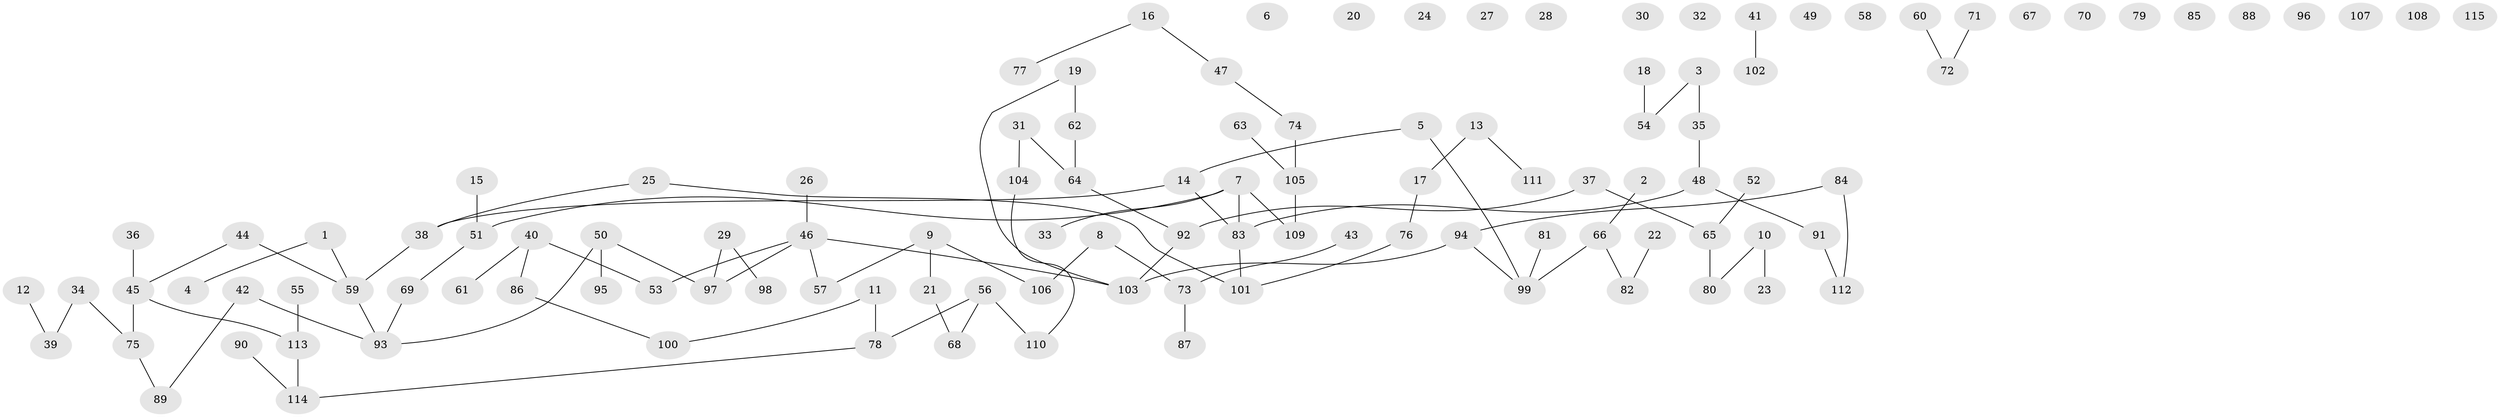 // coarse degree distribution, {3: 0.1206896551724138, 2: 0.22413793103448276, 5: 0.017241379310344827, 0: 0.3275862068965517, 6: 0.017241379310344827, 1: 0.22413793103448276, 4: 0.05172413793103448, 7: 0.017241379310344827}
// Generated by graph-tools (version 1.1) at 2025/16/03/04/25 18:16:29]
// undirected, 115 vertices, 103 edges
graph export_dot {
graph [start="1"]
  node [color=gray90,style=filled];
  1;
  2;
  3;
  4;
  5;
  6;
  7;
  8;
  9;
  10;
  11;
  12;
  13;
  14;
  15;
  16;
  17;
  18;
  19;
  20;
  21;
  22;
  23;
  24;
  25;
  26;
  27;
  28;
  29;
  30;
  31;
  32;
  33;
  34;
  35;
  36;
  37;
  38;
  39;
  40;
  41;
  42;
  43;
  44;
  45;
  46;
  47;
  48;
  49;
  50;
  51;
  52;
  53;
  54;
  55;
  56;
  57;
  58;
  59;
  60;
  61;
  62;
  63;
  64;
  65;
  66;
  67;
  68;
  69;
  70;
  71;
  72;
  73;
  74;
  75;
  76;
  77;
  78;
  79;
  80;
  81;
  82;
  83;
  84;
  85;
  86;
  87;
  88;
  89;
  90;
  91;
  92;
  93;
  94;
  95;
  96;
  97;
  98;
  99;
  100;
  101;
  102;
  103;
  104;
  105;
  106;
  107;
  108;
  109;
  110;
  111;
  112;
  113;
  114;
  115;
  1 -- 4;
  1 -- 59;
  2 -- 66;
  3 -- 35;
  3 -- 54;
  5 -- 14;
  5 -- 99;
  7 -- 33;
  7 -- 51;
  7 -- 83;
  7 -- 109;
  8 -- 73;
  8 -- 106;
  9 -- 21;
  9 -- 57;
  9 -- 106;
  10 -- 23;
  10 -- 80;
  11 -- 78;
  11 -- 100;
  12 -- 39;
  13 -- 17;
  13 -- 111;
  14 -- 38;
  14 -- 83;
  15 -- 51;
  16 -- 47;
  16 -- 77;
  17 -- 76;
  18 -- 54;
  19 -- 62;
  19 -- 103;
  21 -- 68;
  22 -- 82;
  25 -- 38;
  25 -- 101;
  26 -- 46;
  29 -- 97;
  29 -- 98;
  31 -- 64;
  31 -- 104;
  34 -- 39;
  34 -- 75;
  35 -- 48;
  36 -- 45;
  37 -- 65;
  37 -- 92;
  38 -- 59;
  40 -- 53;
  40 -- 61;
  40 -- 86;
  41 -- 102;
  42 -- 89;
  42 -- 93;
  43 -- 73;
  44 -- 45;
  44 -- 59;
  45 -- 75;
  45 -- 113;
  46 -- 53;
  46 -- 57;
  46 -- 97;
  46 -- 103;
  47 -- 74;
  48 -- 83;
  48 -- 91;
  50 -- 93;
  50 -- 95;
  50 -- 97;
  51 -- 69;
  52 -- 65;
  55 -- 113;
  56 -- 68;
  56 -- 78;
  56 -- 110;
  59 -- 93;
  60 -- 72;
  62 -- 64;
  63 -- 105;
  64 -- 92;
  65 -- 80;
  66 -- 82;
  66 -- 99;
  69 -- 93;
  71 -- 72;
  73 -- 87;
  74 -- 105;
  75 -- 89;
  76 -- 101;
  78 -- 114;
  81 -- 99;
  83 -- 101;
  84 -- 94;
  84 -- 112;
  86 -- 100;
  90 -- 114;
  91 -- 112;
  92 -- 103;
  94 -- 99;
  94 -- 103;
  104 -- 110;
  105 -- 109;
  113 -- 114;
}
